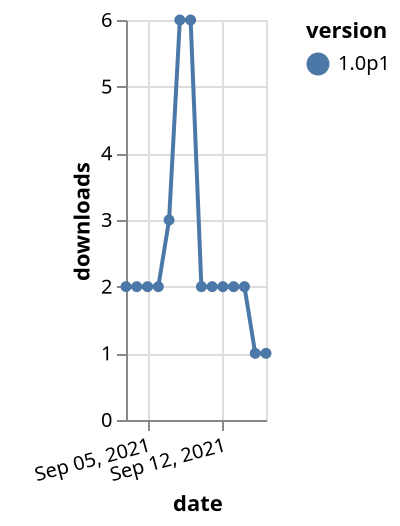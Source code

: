 {"$schema": "https://vega.github.io/schema/vega-lite/v5.json", "description": "A simple bar chart with embedded data.", "data": {"values": [{"date": "2021-09-03", "total": 2808, "delta": 2, "version": "1.0p1"}, {"date": "2021-09-04", "total": 2810, "delta": 2, "version": "1.0p1"}, {"date": "2021-09-05", "total": 2812, "delta": 2, "version": "1.0p1"}, {"date": "2021-09-06", "total": 2814, "delta": 2, "version": "1.0p1"}, {"date": "2021-09-07", "total": 2817, "delta": 3, "version": "1.0p1"}, {"date": "2021-09-08", "total": 2823, "delta": 6, "version": "1.0p1"}, {"date": "2021-09-09", "total": 2829, "delta": 6, "version": "1.0p1"}, {"date": "2021-09-10", "total": 2831, "delta": 2, "version": "1.0p1"}, {"date": "2021-09-11", "total": 2833, "delta": 2, "version": "1.0p1"}, {"date": "2021-09-12", "total": 2835, "delta": 2, "version": "1.0p1"}, {"date": "2021-09-13", "total": 2837, "delta": 2, "version": "1.0p1"}, {"date": "2021-09-14", "total": 2839, "delta": 2, "version": "1.0p1"}, {"date": "2021-09-15", "total": 2840, "delta": 1, "version": "1.0p1"}, {"date": "2021-09-16", "total": 2841, "delta": 1, "version": "1.0p1"}]}, "width": "container", "mark": {"type": "line", "point": {"filled": true}}, "encoding": {"x": {"field": "date", "type": "temporal", "timeUnit": "yearmonthdate", "title": "date", "axis": {"labelAngle": -15}}, "y": {"field": "delta", "type": "quantitative", "title": "downloads"}, "color": {"field": "version", "type": "nominal"}, "tooltip": {"field": "delta"}}}